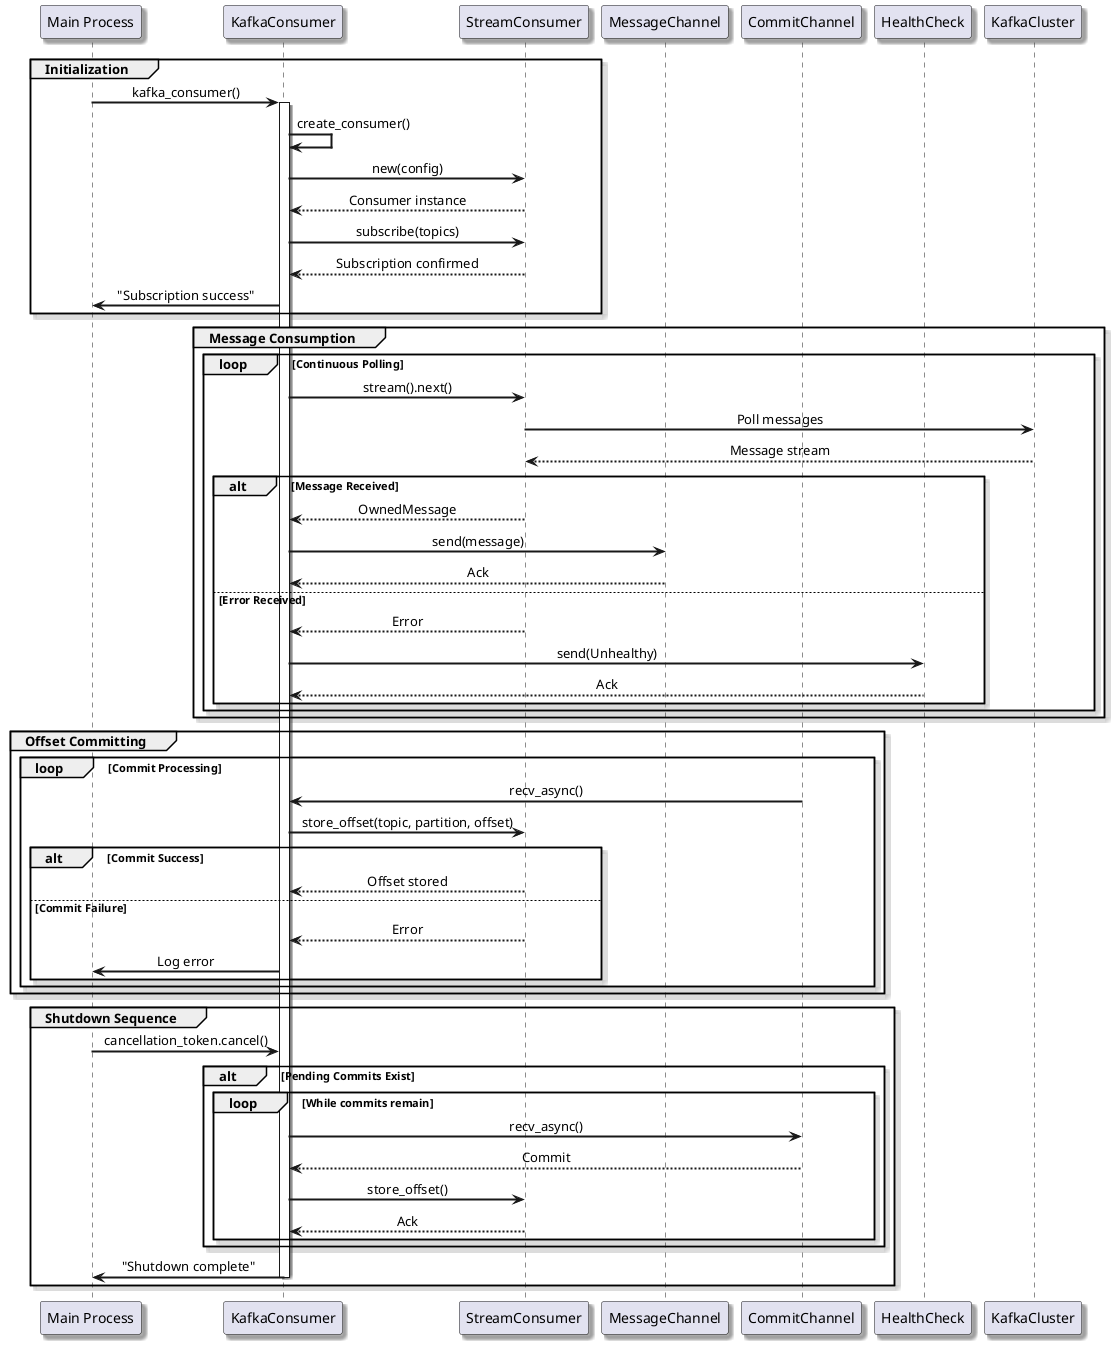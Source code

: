 @startuml

skinparam componentStyle uml2
skinparam defaultFontName Arial
skinparam defaultTextAlignment center
skinparam shadowing true
skinparam arrowThickness 2
skinparam componentBorderColor Black
skinparam queueBackgroundColor LightGray

participant "Main Process" as Main
participant "KafkaConsumer" as KC
participant "StreamConsumer" as SC
participant "MessageChannel" as Chan
participant "CommitChannel" as CChan
participant "HealthCheck" as Health
participant "KafkaCluster" as Kafka

group Initialization
    Main -> KC: kafka_consumer()
    activate KC
    KC -> KC: create_consumer()
    KC -> SC: new(config)
    SC --> KC: Consumer instance
    KC -> SC: subscribe(topics)
    SC --> KC: Subscription confirmed
    KC -> Main: "Subscription success"
end

group Message Consumption
    loop Continuous Polling
        KC -> SC: stream().next()
        SC -> Kafka: Poll messages
        Kafka --> SC: Message stream
        alt Message Received
            SC --> KC: OwnedMessage
            KC -> Chan: send(message)
            Chan --> KC: Ack
        else Error Received
            SC --> KC: Error
            KC -> Health: send(Unhealthy)
            Health --> KC: Ack
        end
    end
end

group Offset Committing
    loop Commit Processing
        CChan -> KC: recv_async()
        KC -> SC: store_offset(topic, partition, offset)
        alt Commit Success
            SC --> KC: Offset stored
        else Commit Failure
            SC --> KC: Error
            KC -> Main: Log error
        end
    end
end

group Shutdown Sequence
    Main -> KC: cancellation_token.cancel()
    alt Pending Commits Exist
        loop While commits remain
            KC -> CChan: recv_async()
            CChan --> KC: Commit
            KC -> SC: store_offset()
            SC --> KC: Ack
        end
    end
    KC -> Main: "Shutdown complete"
    deactivate KC
end

@enduml
